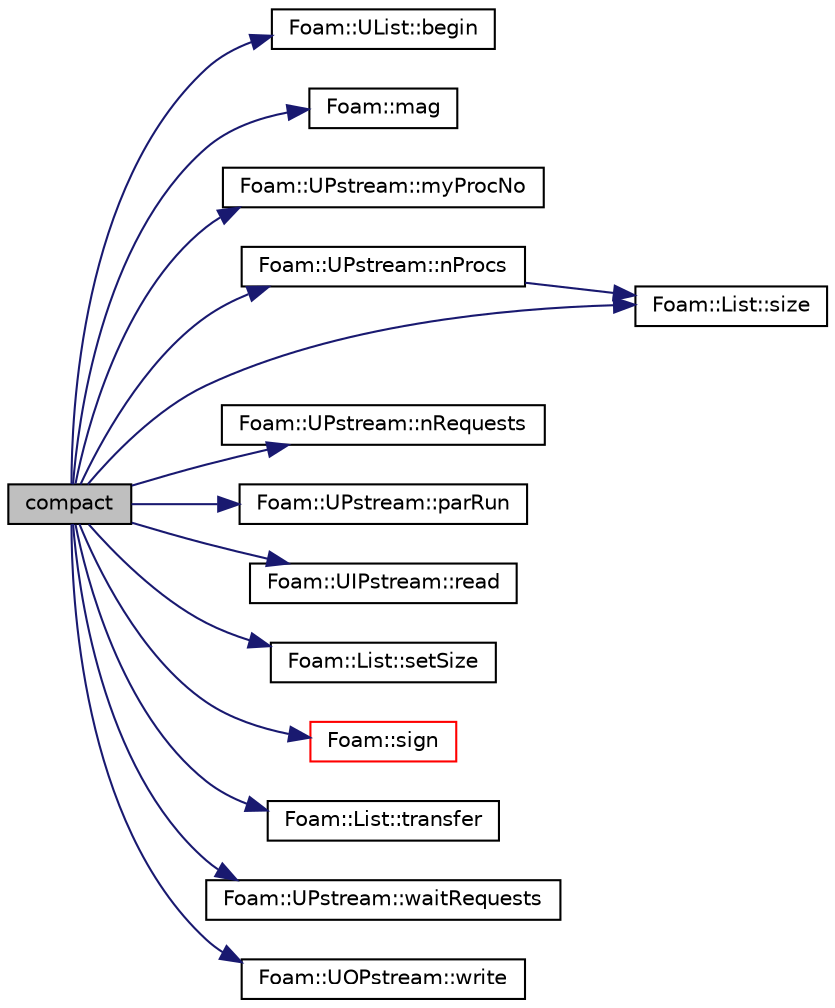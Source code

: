 digraph "compact"
{
  bgcolor="transparent";
  edge [fontname="Helvetica",fontsize="10",labelfontname="Helvetica",labelfontsize="10"];
  node [fontname="Helvetica",fontsize="10",shape=record];
  rankdir="LR";
  Node1302 [label="compact",height=0.2,width=0.4,color="black", fillcolor="grey75", style="filled", fontcolor="black"];
  Node1302 -> Node1303 [color="midnightblue",fontsize="10",style="solid",fontname="Helvetica"];
  Node1303 [label="Foam::UList::begin",height=0.2,width=0.4,color="black",URL="$a26837.html#a8a0643ef7f391465066f7f07d45ce934",tooltip="Return an iterator to begin traversing the UList. "];
  Node1302 -> Node1304 [color="midnightblue",fontsize="10",style="solid",fontname="Helvetica"];
  Node1304 [label="Foam::mag",height=0.2,width=0.4,color="black",URL="$a21851.html#a929da2a3fdcf3dacbbe0487d3a330dae"];
  Node1302 -> Node1305 [color="midnightblue",fontsize="10",style="solid",fontname="Helvetica"];
  Node1305 [label="Foam::UPstream::myProcNo",height=0.2,width=0.4,color="black",URL="$a27377.html#afc74d89573de32a3032c916f8cdd1733",tooltip="Number of this process (starting from masterNo() = 0) "];
  Node1302 -> Node1306 [color="midnightblue",fontsize="10",style="solid",fontname="Helvetica"];
  Node1306 [label="Foam::UPstream::nProcs",height=0.2,width=0.4,color="black",URL="$a27377.html#aada0e04d8127eda8ee95be0772754a4f",tooltip="Number of processes in parallel run. "];
  Node1306 -> Node1307 [color="midnightblue",fontsize="10",style="solid",fontname="Helvetica"];
  Node1307 [label="Foam::List::size",height=0.2,width=0.4,color="black",URL="$a26833.html#a8a5f6fa29bd4b500caf186f60245b384",tooltip="Override size to be inconsistent with allocated storage. "];
  Node1302 -> Node1308 [color="midnightblue",fontsize="10",style="solid",fontname="Helvetica"];
  Node1308 [label="Foam::UPstream::nRequests",height=0.2,width=0.4,color="black",URL="$a27377.html#a85d3ef750354c4fb119608680f4e857f",tooltip="Get number of outstanding requests. "];
  Node1302 -> Node1309 [color="midnightblue",fontsize="10",style="solid",fontname="Helvetica"];
  Node1309 [label="Foam::UPstream::parRun",height=0.2,width=0.4,color="black",URL="$a27377.html#adbb27f04b5705440fb8b09f278059011",tooltip="Is this a parallel run? "];
  Node1302 -> Node1310 [color="midnightblue",fontsize="10",style="solid",fontname="Helvetica"];
  Node1310 [label="Foam::UIPstream::read",height=0.2,width=0.4,color="black",URL="$a27365.html#a732980587e5b9c409ae433d73ca8698e",tooltip="Read into given buffer from given processor and return the. "];
  Node1302 -> Node1311 [color="midnightblue",fontsize="10",style="solid",fontname="Helvetica"];
  Node1311 [label="Foam::List::setSize",height=0.2,width=0.4,color="black",URL="$a26833.html#aedb985ffeaf1bdbfeccc2a8730405703",tooltip="Reset size of List. "];
  Node1302 -> Node1312 [color="midnightblue",fontsize="10",style="solid",fontname="Helvetica"];
  Node1312 [label="Foam::sign",height=0.2,width=0.4,color="red",URL="$a21851.html#a221fd301d6c49c5bd4a6c0f5ccb893b2"];
  Node1302 -> Node1307 [color="midnightblue",fontsize="10",style="solid",fontname="Helvetica"];
  Node1302 -> Node1316 [color="midnightblue",fontsize="10",style="solid",fontname="Helvetica"];
  Node1316 [label="Foam::List::transfer",height=0.2,width=0.4,color="black",URL="$a26833.html#a25ad1d2084d16b234b0cf91c07e832c0",tooltip="Transfer the contents of the argument List into this list. "];
  Node1302 -> Node1317 [color="midnightblue",fontsize="10",style="solid",fontname="Helvetica"];
  Node1317 [label="Foam::UPstream::waitRequests",height=0.2,width=0.4,color="black",URL="$a27377.html#abed3ff74e2b43482349dd8be25901d3e",tooltip="Wait until all requests (from start onwards) have finished. "];
  Node1302 -> Node1318 [color="midnightblue",fontsize="10",style="solid",fontname="Helvetica"];
  Node1318 [label="Foam::UOPstream::write",height=0.2,width=0.4,color="black",URL="$a27369.html#a0efefd773fa79fc3b687978f9e1ee9ba",tooltip="Write given buffer to given processor. "];
}
